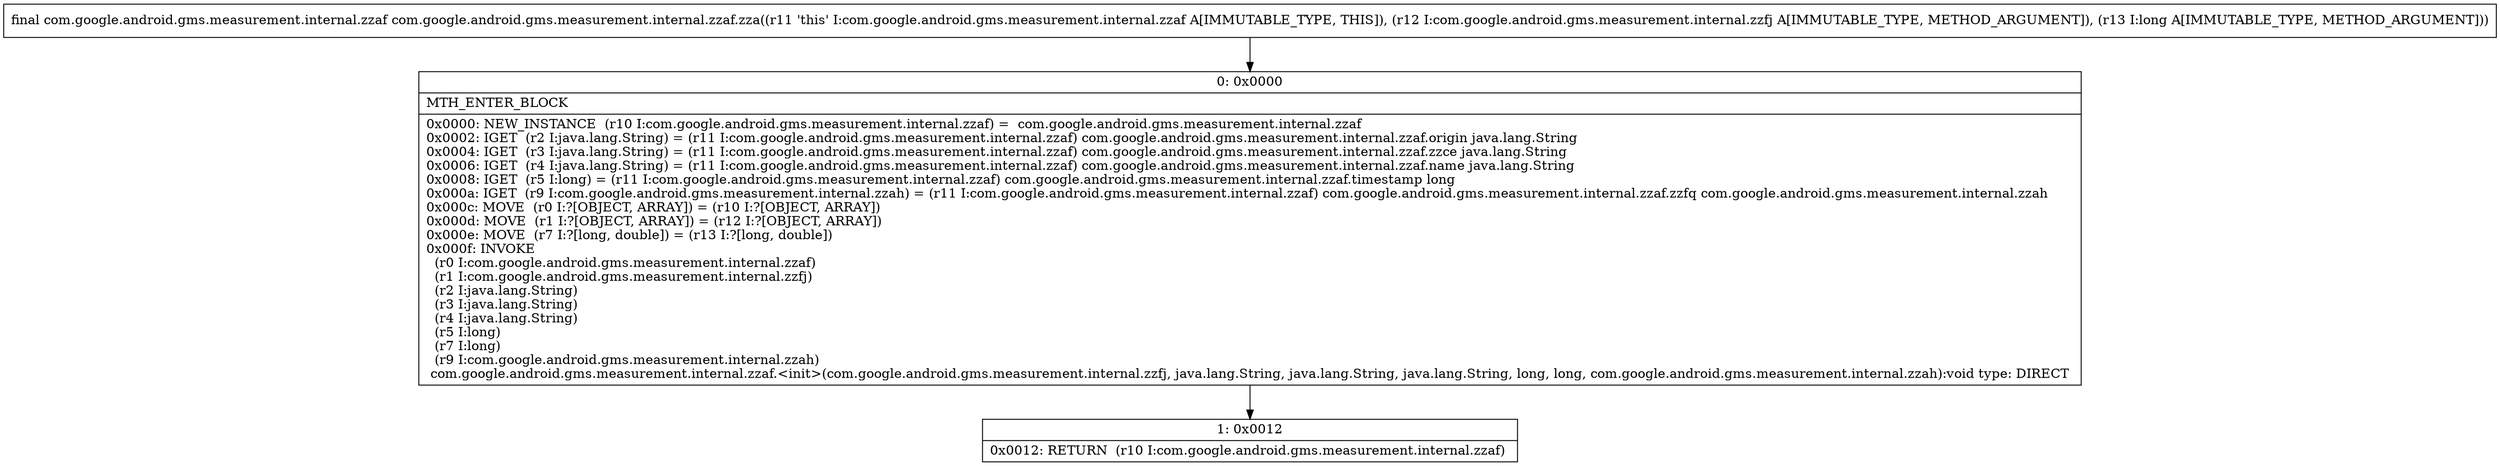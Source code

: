digraph "CFG forcom.google.android.gms.measurement.internal.zzaf.zza(Lcom\/google\/android\/gms\/measurement\/internal\/zzfj;J)Lcom\/google\/android\/gms\/measurement\/internal\/zzaf;" {
Node_0 [shape=record,label="{0\:\ 0x0000|MTH_ENTER_BLOCK\l|0x0000: NEW_INSTANCE  (r10 I:com.google.android.gms.measurement.internal.zzaf) =  com.google.android.gms.measurement.internal.zzaf \l0x0002: IGET  (r2 I:java.lang.String) = (r11 I:com.google.android.gms.measurement.internal.zzaf) com.google.android.gms.measurement.internal.zzaf.origin java.lang.String \l0x0004: IGET  (r3 I:java.lang.String) = (r11 I:com.google.android.gms.measurement.internal.zzaf) com.google.android.gms.measurement.internal.zzaf.zzce java.lang.String \l0x0006: IGET  (r4 I:java.lang.String) = (r11 I:com.google.android.gms.measurement.internal.zzaf) com.google.android.gms.measurement.internal.zzaf.name java.lang.String \l0x0008: IGET  (r5 I:long) = (r11 I:com.google.android.gms.measurement.internal.zzaf) com.google.android.gms.measurement.internal.zzaf.timestamp long \l0x000a: IGET  (r9 I:com.google.android.gms.measurement.internal.zzah) = (r11 I:com.google.android.gms.measurement.internal.zzaf) com.google.android.gms.measurement.internal.zzaf.zzfq com.google.android.gms.measurement.internal.zzah \l0x000c: MOVE  (r0 I:?[OBJECT, ARRAY]) = (r10 I:?[OBJECT, ARRAY]) \l0x000d: MOVE  (r1 I:?[OBJECT, ARRAY]) = (r12 I:?[OBJECT, ARRAY]) \l0x000e: MOVE  (r7 I:?[long, double]) = (r13 I:?[long, double]) \l0x000f: INVOKE  \l  (r0 I:com.google.android.gms.measurement.internal.zzaf)\l  (r1 I:com.google.android.gms.measurement.internal.zzfj)\l  (r2 I:java.lang.String)\l  (r3 I:java.lang.String)\l  (r4 I:java.lang.String)\l  (r5 I:long)\l  (r7 I:long)\l  (r9 I:com.google.android.gms.measurement.internal.zzah)\l com.google.android.gms.measurement.internal.zzaf.\<init\>(com.google.android.gms.measurement.internal.zzfj, java.lang.String, java.lang.String, java.lang.String, long, long, com.google.android.gms.measurement.internal.zzah):void type: DIRECT \l}"];
Node_1 [shape=record,label="{1\:\ 0x0012|0x0012: RETURN  (r10 I:com.google.android.gms.measurement.internal.zzaf) \l}"];
MethodNode[shape=record,label="{final com.google.android.gms.measurement.internal.zzaf com.google.android.gms.measurement.internal.zzaf.zza((r11 'this' I:com.google.android.gms.measurement.internal.zzaf A[IMMUTABLE_TYPE, THIS]), (r12 I:com.google.android.gms.measurement.internal.zzfj A[IMMUTABLE_TYPE, METHOD_ARGUMENT]), (r13 I:long A[IMMUTABLE_TYPE, METHOD_ARGUMENT])) }"];
MethodNode -> Node_0;
Node_0 -> Node_1;
}

